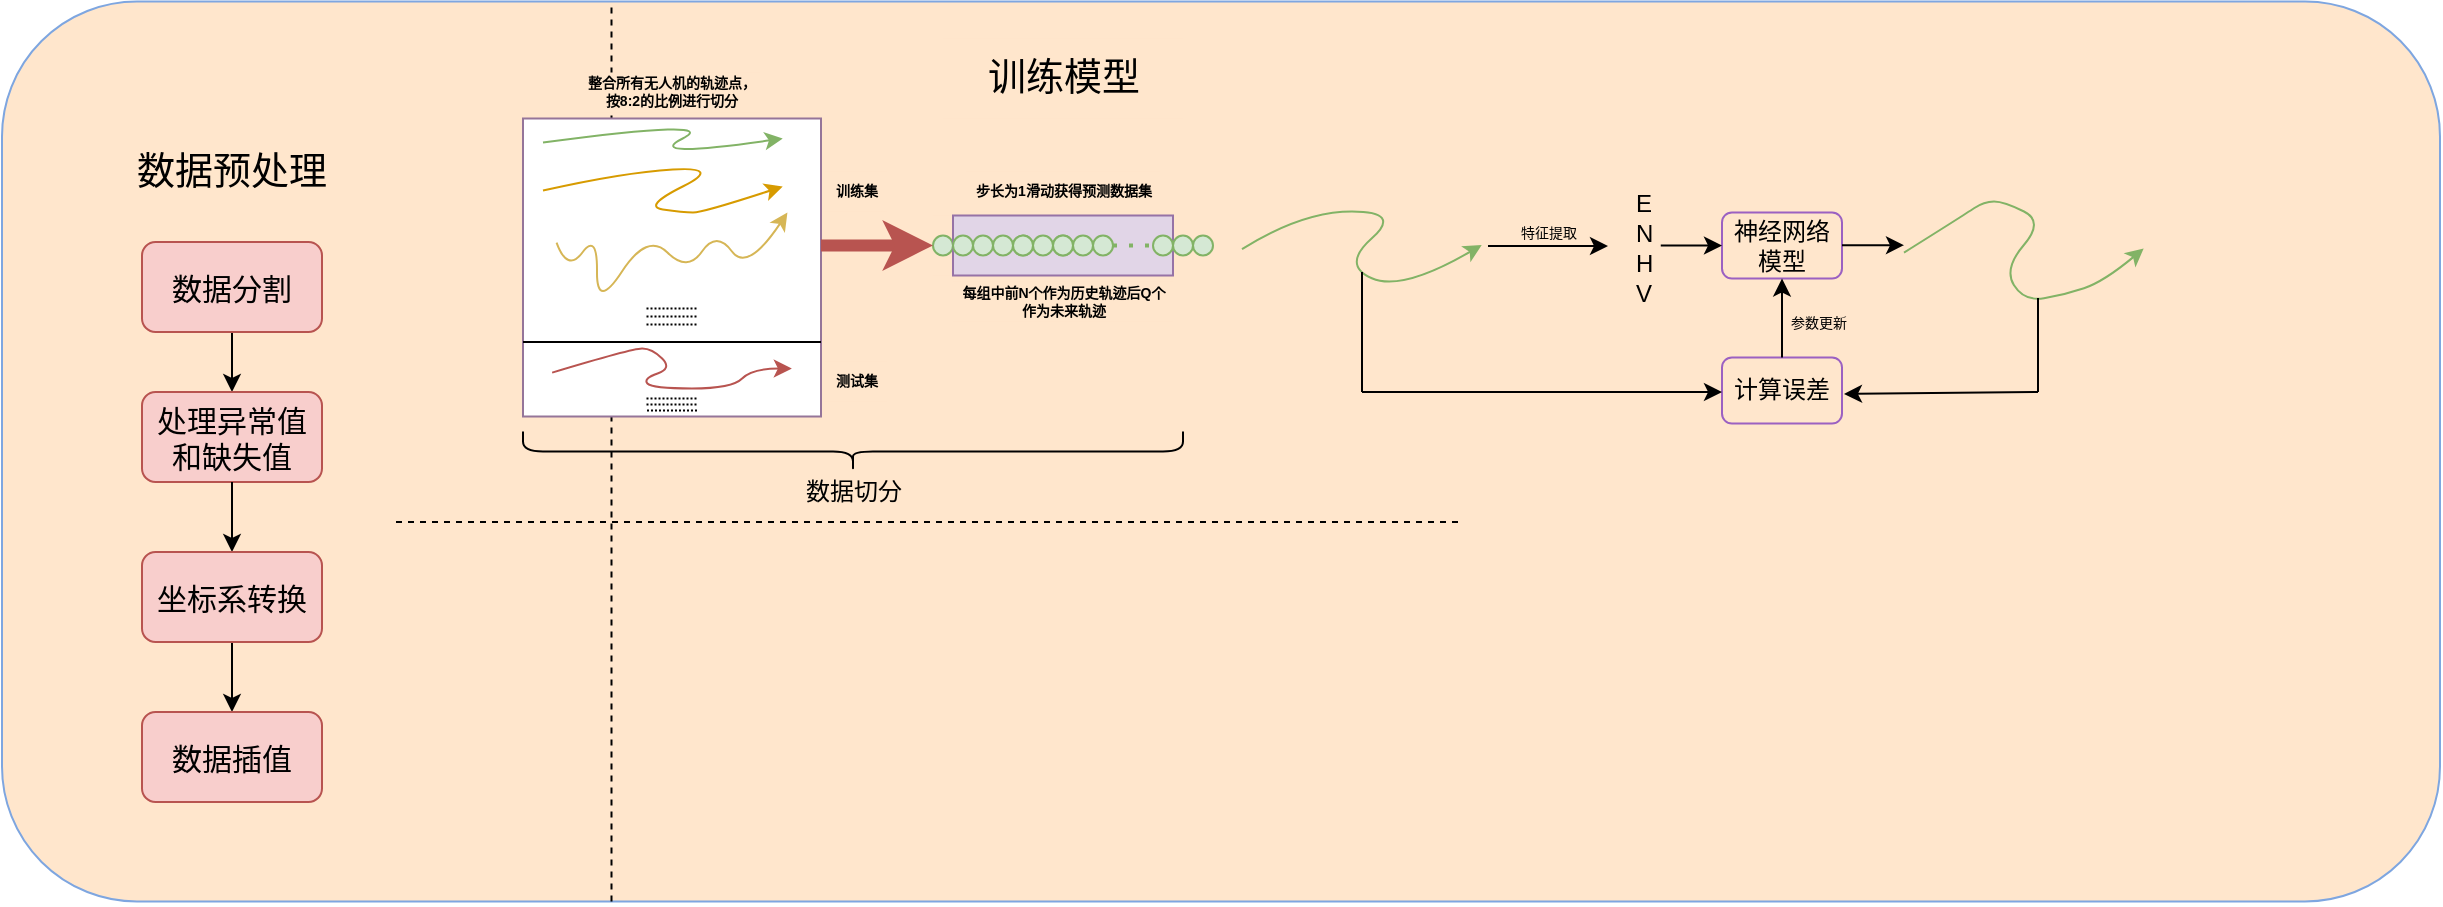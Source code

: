 <mxfile version="28.0.7" pages="2">
  <diagram name="第 1 页" id="22BMKp5eYA45sCbfqpQU">
    <mxGraphModel dx="413" dy="238" grid="1" gridSize="10" guides="1" tooltips="1" connect="1" arrows="1" fold="1" page="1" pageScale="1" pageWidth="827" pageHeight="1169" math="0" shadow="0">
      <root>
        <mxCell id="0" />
        <mxCell id="1" parent="0" />
        <mxCell id="_uqVd6KnnkXhXrc5HQJr-1" value="" style="rounded=1;whiteSpace=wrap;html=1;fillColor=#ffe6cc;strokeColor=#7EA6E0;" parent="1" vertex="1">
          <mxGeometry x="40" y="4.75" width="1219" height="450" as="geometry" />
        </mxCell>
        <mxCell id="_uqVd6KnnkXhXrc5HQJr-2" value="数据预处理" style="rounded=0;whiteSpace=wrap;html=1;strokeColor=none;fillColor=#ffe6cc;fontSize=19;" parent="1" vertex="1">
          <mxGeometry x="95" y="70" width="120" height="40" as="geometry" />
        </mxCell>
        <mxCell id="IYhBpOHOiFUnqWEjY2zH-13" value="" style="edgeStyle=orthogonalEdgeStyle;rounded=0;orthogonalLoop=1;jettySize=auto;html=1;" edge="1" parent="1" source="IYhBpOHOiFUnqWEjY2zH-1" target="IYhBpOHOiFUnqWEjY2zH-11">
          <mxGeometry relative="1" as="geometry" />
        </mxCell>
        <mxCell id="IYhBpOHOiFUnqWEjY2zH-1" value="数据分割" style="rounded=1;whiteSpace=wrap;html=1;fillColor=#f8cecc;strokeColor=#b85450;fontSize=15;" vertex="1" parent="1">
          <mxGeometry x="110" y="125" width="90" height="45" as="geometry" />
        </mxCell>
        <mxCell id="IYhBpOHOiFUnqWEjY2zH-10" value="" style="endArrow=none;dashed=1;html=1;rounded=0;entryX=0.25;entryY=0;entryDx=0;entryDy=0;exitX=0.25;exitY=1;exitDx=0;exitDy=0;" edge="1" parent="1" source="_uqVd6KnnkXhXrc5HQJr-1" target="_uqVd6KnnkXhXrc5HQJr-1">
          <mxGeometry width="50" height="50" relative="1" as="geometry">
            <mxPoint x="260" y="280" as="sourcePoint" />
            <mxPoint x="310" y="230" as="targetPoint" />
          </mxGeometry>
        </mxCell>
        <mxCell id="IYhBpOHOiFUnqWEjY2zH-16" value="" style="edgeStyle=orthogonalEdgeStyle;rounded=0;orthogonalLoop=1;jettySize=auto;html=1;" edge="1" parent="1" source="IYhBpOHOiFUnqWEjY2zH-14" target="IYhBpOHOiFUnqWEjY2zH-15">
          <mxGeometry relative="1" as="geometry" />
        </mxCell>
        <mxCell id="IYhBpOHOiFUnqWEjY2zH-11" value="处理异常值和缺失值" style="rounded=1;whiteSpace=wrap;html=1;fillColor=#f8cecc;strokeColor=#b85450;fontSize=15;" vertex="1" parent="1">
          <mxGeometry x="110" y="200" width="90" height="45" as="geometry" />
        </mxCell>
        <mxCell id="IYhBpOHOiFUnqWEjY2zH-15" value="数据插值" style="rounded=1;whiteSpace=wrap;html=1;fillColor=#f8cecc;strokeColor=#b85450;fontSize=15;" vertex="1" parent="1">
          <mxGeometry x="110" y="360" width="90" height="45" as="geometry" />
        </mxCell>
        <mxCell id="IYhBpOHOiFUnqWEjY2zH-17" value="" style="edgeStyle=orthogonalEdgeStyle;rounded=0;orthogonalLoop=1;jettySize=auto;html=1;" edge="1" parent="1" source="IYhBpOHOiFUnqWEjY2zH-11" target="IYhBpOHOiFUnqWEjY2zH-14">
          <mxGeometry relative="1" as="geometry">
            <mxPoint x="155" y="245" as="sourcePoint" />
            <mxPoint x="155" y="350" as="targetPoint" />
          </mxGeometry>
        </mxCell>
        <mxCell id="IYhBpOHOiFUnqWEjY2zH-14" value="坐标系转换" style="rounded=1;whiteSpace=wrap;html=1;fillColor=#f8cecc;strokeColor=#b85450;fontSize=15;" vertex="1" parent="1">
          <mxGeometry x="110" y="280" width="90" height="45" as="geometry" />
        </mxCell>
        <mxCell id="IYhBpOHOiFUnqWEjY2zH-18" value="" style="endArrow=none;dashed=1;html=1;rounded=0;" edge="1" parent="1">
          <mxGeometry width="50" height="50" relative="1" as="geometry">
            <mxPoint x="237" y="265" as="sourcePoint" />
            <mxPoint x="770" y="265" as="targetPoint" />
          </mxGeometry>
        </mxCell>
        <mxCell id="IYhBpOHOiFUnqWEjY2zH-19" value="训练模型" style="rounded=0;whiteSpace=wrap;html=1;strokeColor=none;fillColor=#ffe6cc;fontSize=19;" vertex="1" parent="1">
          <mxGeometry x="510.5" y="23.25" width="120" height="40" as="geometry" />
        </mxCell>
        <mxCell id="IYhBpOHOiFUnqWEjY2zH-43" value="" style="rounded=0;whiteSpace=wrap;html=1;strokeColor=none;fillColor=#ffe6cc;" vertex="1" parent="1">
          <mxGeometry x="505.5" y="111.75" width="80" height="30" as="geometry" />
        </mxCell>
        <mxCell id="IYhBpOHOiFUnqWEjY2zH-26" value="" style="ellipse;whiteSpace=wrap;html=1;aspect=fixed;fillColor=#d5e8d4;strokeColor=#82b366;" vertex="1" parent="1">
          <mxGeometry x="505.5" y="121.75" width="10" height="10" as="geometry" />
        </mxCell>
        <mxCell id="IYhBpOHOiFUnqWEjY2zH-49" value="" style="rounded=0;whiteSpace=wrap;html=1;strokeColor=#9673a6;fillColor=#e1d5e7;" vertex="1" parent="1">
          <mxGeometry x="515.5" y="111.75" width="110" height="30" as="geometry" />
        </mxCell>
        <mxCell id="IYhBpOHOiFUnqWEjY2zH-27" value="" style="ellipse;whiteSpace=wrap;html=1;aspect=fixed;fillColor=#d5e8d4;strokeColor=#82b366;" vertex="1" parent="1">
          <mxGeometry x="515.5" y="121.75" width="10" height="10" as="geometry" />
        </mxCell>
        <mxCell id="IYhBpOHOiFUnqWEjY2zH-28" value="" style="ellipse;whiteSpace=wrap;html=1;aspect=fixed;fillColor=#d5e8d4;strokeColor=#82b366;" vertex="1" parent="1">
          <mxGeometry x="525.5" y="121.75" width="10" height="10" as="geometry" />
        </mxCell>
        <mxCell id="IYhBpOHOiFUnqWEjY2zH-30" value="" style="ellipse;whiteSpace=wrap;html=1;aspect=fixed;fillColor=#d5e8d4;strokeColor=#82b366;" vertex="1" parent="1">
          <mxGeometry x="535.5" y="121.75" width="10" height="10" as="geometry" />
        </mxCell>
        <mxCell id="IYhBpOHOiFUnqWEjY2zH-31" value="" style="ellipse;whiteSpace=wrap;html=1;aspect=fixed;fillColor=#d5e8d4;strokeColor=#82b366;" vertex="1" parent="1">
          <mxGeometry x="545.5" y="121.75" width="10" height="10" as="geometry" />
        </mxCell>
        <mxCell id="IYhBpOHOiFUnqWEjY2zH-32" value="" style="ellipse;whiteSpace=wrap;html=1;aspect=fixed;fillColor=#d5e8d4;strokeColor=#82b366;" vertex="1" parent="1">
          <mxGeometry x="545.5" y="121.75" width="10" height="10" as="geometry" />
        </mxCell>
        <mxCell id="IYhBpOHOiFUnqWEjY2zH-33" value="" style="ellipse;whiteSpace=wrap;html=1;aspect=fixed;fillColor=#d5e8d4;strokeColor=#82b366;" vertex="1" parent="1">
          <mxGeometry x="555.5" y="121.75" width="10" height="10" as="geometry" />
        </mxCell>
        <mxCell id="IYhBpOHOiFUnqWEjY2zH-34" value="" style="ellipse;whiteSpace=wrap;html=1;aspect=fixed;fillColor=#d5e8d4;strokeColor=#82b366;" vertex="1" parent="1">
          <mxGeometry x="565.5" y="121.75" width="10" height="10" as="geometry" />
        </mxCell>
        <mxCell id="IYhBpOHOiFUnqWEjY2zH-35" value="" style="ellipse;whiteSpace=wrap;html=1;aspect=fixed;fillColor=#d5e8d4;strokeColor=#82b366;" vertex="1" parent="1">
          <mxGeometry x="565.5" y="121.75" width="10" height="10" as="geometry" />
        </mxCell>
        <mxCell id="IYhBpOHOiFUnqWEjY2zH-36" value="" style="ellipse;whiteSpace=wrap;html=1;aspect=fixed;direction=south;fillColor=#d5e8d4;strokeColor=#82b366;" vertex="1" parent="1">
          <mxGeometry x="575.5" y="121.75" width="10" height="10" as="geometry" />
        </mxCell>
        <mxCell id="IYhBpOHOiFUnqWEjY2zH-37" value="" style="ellipse;whiteSpace=wrap;html=1;aspect=fixed;fillColor=#d5e8d4;strokeColor=#82b366;" vertex="1" parent="1">
          <mxGeometry x="585.5" y="121.75" width="10" height="10" as="geometry" />
        </mxCell>
        <mxCell id="IYhBpOHOiFUnqWEjY2zH-52" value="步长为1滑动获得预测数据集" style="rounded=0;whiteSpace=wrap;html=1;fontSize=7;fillColor=#ffe6cc;strokeColor=none;fontStyle=1" vertex="1" parent="1">
          <mxGeometry x="521.75" y="89.75" width="97.5" height="20" as="geometry" />
        </mxCell>
        <mxCell id="IYhBpOHOiFUnqWEjY2zH-38" value="" style="endArrow=none;dashed=1;html=1;dashPattern=1 3;strokeWidth=2;rounded=0;exitX=1;exitY=0.5;exitDx=0;exitDy=0;entryX=0.5;entryY=1;entryDx=0;entryDy=0;fillColor=#d5e8d4;strokeColor=#82b366;" edge="1" parent="1" source="IYhBpOHOiFUnqWEjY2zH-37" target="IYhBpOHOiFUnqWEjY2zH-39">
          <mxGeometry width="50" height="50" relative="1" as="geometry">
            <mxPoint x="615.5" y="151.75" as="sourcePoint" />
            <mxPoint x="665.5" y="101.75" as="targetPoint" />
          </mxGeometry>
        </mxCell>
        <mxCell id="IYhBpOHOiFUnqWEjY2zH-39" value="" style="ellipse;whiteSpace=wrap;html=1;aspect=fixed;direction=south;fillColor=#d5e8d4;strokeColor=#82b366;" vertex="1" parent="1">
          <mxGeometry x="615.5" y="121.75" width="10" height="10" as="geometry" />
        </mxCell>
        <mxCell id="IYhBpOHOiFUnqWEjY2zH-40" value="" style="ellipse;whiteSpace=wrap;html=1;aspect=fixed;direction=south;fillColor=#d5e8d4;strokeColor=#82b366;" vertex="1" parent="1">
          <mxGeometry x="625.5" y="121.75" width="10" height="10" as="geometry" />
        </mxCell>
        <mxCell id="IYhBpOHOiFUnqWEjY2zH-41" value="" style="ellipse;whiteSpace=wrap;html=1;aspect=fixed;direction=south;fillColor=#d5e8d4;strokeColor=#82b366;" vertex="1" parent="1">
          <mxGeometry x="635.5" y="121.75" width="10" height="10" as="geometry" />
        </mxCell>
        <mxCell id="IYhBpOHOiFUnqWEjY2zH-53" value="每组中前N个作为历史轨迹后Q个作为未来轨迹" style="rounded=0;whiteSpace=wrap;html=1;fontSize=7;fillColor=#ffe6cc;strokeColor=none;fontStyle=1" vertex="1" parent="1">
          <mxGeometry x="515.5" y="144.75" width="110" height="20" as="geometry" />
        </mxCell>
        <mxCell id="IYhBpOHOiFUnqWEjY2zH-57" value="" style="whiteSpace=wrap;html=1;aspect=fixed;strokeColor=light-dark(#957599, #EDEDED);" vertex="1" parent="1">
          <mxGeometry x="300.5" y="63.25" width="149" height="149" as="geometry" />
        </mxCell>
        <mxCell id="IYhBpOHOiFUnqWEjY2zH-59" value="整合所有无人机的轨迹点，按8:2的比例进行切分" style="rounded=0;whiteSpace=wrap;html=1;fontSize=7;fillColor=#ffe6cc;strokeColor=none;fontStyle=1" vertex="1" parent="1">
          <mxGeometry x="331" y="40.25" width="88" height="20" as="geometry" />
        </mxCell>
        <mxCell id="IYhBpOHOiFUnqWEjY2zH-61" value="" style="curved=1;endArrow=classic;html=1;rounded=0;exitX=0.001;exitY=0.148;exitDx=0;exitDy=0;exitPerimeter=0;fillColor=#d5e8d4;strokeColor=#82b366;" edge="1" parent="1">
          <mxGeometry width="50" height="50" relative="1" as="geometry">
            <mxPoint x="310.499" y="75.302" as="sourcePoint" />
            <mxPoint x="430.35" y="73.25" as="targetPoint" />
            <Array as="points">
              <mxPoint x="400.35" y="63.25" />
              <mxPoint x="360.35" y="83.25" />
            </Array>
          </mxGeometry>
        </mxCell>
        <mxCell id="IYhBpOHOiFUnqWEjY2zH-62" value="" style="curved=1;endArrow=classic;html=1;rounded=0;exitX=0.001;exitY=0.148;exitDx=0;exitDy=0;exitPerimeter=0;fillColor=#ffe6cc;strokeColor=#d79b00;" edge="1" parent="1">
          <mxGeometry width="50" height="50" relative="1" as="geometry">
            <mxPoint x="310.5" y="99.302" as="sourcePoint" />
            <mxPoint x="430.351" y="97.25" as="targetPoint" />
            <Array as="points">
              <mxPoint x="350.5" y="90.25" />
              <mxPoint x="400.351" y="87.25" />
              <mxPoint x="360.351" y="107.25" />
              <mxPoint x="380.5" y="110.25" />
              <mxPoint x="390.5" y="110.25" />
            </Array>
          </mxGeometry>
        </mxCell>
        <mxCell id="IYhBpOHOiFUnqWEjY2zH-63" value="" style="curved=1;endArrow=classic;html=1;rounded=0;exitX=0.001;exitY=0.148;exitDx=0;exitDy=0;exitPerimeter=0;fillColor=#fff2cc;strokeColor=#d6b656;" edge="1" parent="1">
          <mxGeometry width="50" height="50" relative="1" as="geometry">
            <mxPoint x="317.28" y="125.302" as="sourcePoint" />
            <mxPoint x="432.71" y="110.25" as="targetPoint" />
            <Array as="points">
              <mxPoint x="322.71" y="140.25" />
              <mxPoint x="337.71" y="120.25" />
              <mxPoint x="337.28" y="159.25" />
              <mxPoint x="362.71" y="120.25" />
              <mxPoint x="382.71" y="140.25" />
              <mxPoint x="397.28" y="119.25" />
              <mxPoint x="412.71" y="140.25" />
              <mxPoint x="432.71" y="110.25" />
            </Array>
          </mxGeometry>
        </mxCell>
        <mxCell id="IYhBpOHOiFUnqWEjY2zH-64" value="" style="endArrow=none;html=1;rounded=0;exitX=0;exitY=0.75;exitDx=0;exitDy=0;entryX=1;entryY=0.75;entryDx=0;entryDy=0;" edge="1" parent="1" source="IYhBpOHOiFUnqWEjY2zH-57" target="IYhBpOHOiFUnqWEjY2zH-57">
          <mxGeometry width="50" height="50" relative="1" as="geometry">
            <mxPoint x="340.5" y="193.25" as="sourcePoint" />
            <mxPoint x="390.5" y="143.25" as="targetPoint" />
          </mxGeometry>
        </mxCell>
        <mxCell id="IYhBpOHOiFUnqWEjY2zH-66" value="" style="endArrow=none;dashed=1;html=1;rounded=0;dashPattern=1 1;" edge="1" parent="1">
          <mxGeometry width="50" height="50" relative="1" as="geometry">
            <mxPoint x="362.25" y="158.25" as="sourcePoint" />
            <mxPoint x="387.75" y="158.25" as="targetPoint" />
          </mxGeometry>
        </mxCell>
        <mxCell id="IYhBpOHOiFUnqWEjY2zH-69" value="" style="endArrow=none;dashed=1;html=1;rounded=0;dashPattern=1 1;" edge="1" parent="1">
          <mxGeometry width="50" height="50" relative="1" as="geometry">
            <mxPoint x="362.25" y="166.25" as="sourcePoint" />
            <mxPoint x="387.75" y="166.25" as="targetPoint" />
          </mxGeometry>
        </mxCell>
        <mxCell id="IYhBpOHOiFUnqWEjY2zH-70" value="" style="endArrow=none;dashed=1;html=1;rounded=0;dashPattern=1 1;" edge="1" parent="1">
          <mxGeometry width="50" height="50" relative="1" as="geometry">
            <mxPoint x="362.25" y="162.25" as="sourcePoint" />
            <mxPoint x="387.75" y="162.25" as="targetPoint" />
          </mxGeometry>
        </mxCell>
        <mxCell id="IYhBpOHOiFUnqWEjY2zH-71" value="" style="curved=1;endArrow=classic;html=1;rounded=0;exitX=0.001;exitY=0.148;exitDx=0;exitDy=0;exitPerimeter=0;fillColor=#f8cecc;strokeColor=#b85450;" edge="1" parent="1">
          <mxGeometry width="50" height="50" relative="1" as="geometry">
            <mxPoint x="315.07" y="190.302" as="sourcePoint" />
            <mxPoint x="434.921" y="188.25" as="targetPoint" />
            <Array as="points">
              <mxPoint x="355.07" y="178.25" />
              <mxPoint x="365.07" y="178.25" />
              <mxPoint x="375.07" y="188.25" />
              <mxPoint x="360.5" y="193.25" />
              <mxPoint x="364.921" y="198.25" />
              <mxPoint x="405.07" y="198.25" />
              <mxPoint x="415.07" y="188.25" />
            </Array>
          </mxGeometry>
        </mxCell>
        <mxCell id="IYhBpOHOiFUnqWEjY2zH-72" value="" style="endArrow=none;dashed=1;html=1;rounded=0;dashPattern=1 1;" edge="1" parent="1">
          <mxGeometry width="50" height="50" relative="1" as="geometry">
            <mxPoint x="362.25" y="203.25" as="sourcePoint" />
            <mxPoint x="387.75" y="203.25" as="targetPoint" />
          </mxGeometry>
        </mxCell>
        <mxCell id="IYhBpOHOiFUnqWEjY2zH-73" value="" style="endArrow=none;dashed=1;html=1;rounded=0;dashPattern=1 1;" edge="1" parent="1">
          <mxGeometry width="50" height="50" relative="1" as="geometry">
            <mxPoint x="362.25" y="206.25" as="sourcePoint" />
            <mxPoint x="387.75" y="206.25" as="targetPoint" />
          </mxGeometry>
        </mxCell>
        <mxCell id="IYhBpOHOiFUnqWEjY2zH-74" value="" style="endArrow=none;dashed=1;html=1;rounded=0;dashPattern=1 1;" edge="1" parent="1">
          <mxGeometry width="50" height="50" relative="1" as="geometry">
            <mxPoint x="362.5" y="209.25" as="sourcePoint" />
            <mxPoint x="388" y="209.25" as="targetPoint" />
          </mxGeometry>
        </mxCell>
        <mxCell id="IYhBpOHOiFUnqWEjY2zH-77" value="" style="endArrow=classic;html=1;rounded=0;strokeWidth=6;entryX=0;entryY=0.5;entryDx=0;entryDy=0;curved=0;fillColor=#f8cecc;strokeColor=#b85450;" edge="1" parent="1">
          <mxGeometry width="50" height="50" relative="1" as="geometry">
            <mxPoint x="449.5" y="126.75" as="sourcePoint" />
            <mxPoint x="505.5" y="126.75" as="targetPoint" />
          </mxGeometry>
        </mxCell>
        <mxCell id="IYhBpOHOiFUnqWEjY2zH-78" value="训练集" style="rounded=0;whiteSpace=wrap;html=1;fontSize=7;fillColor=#ffe6cc;strokeColor=none;fontStyle=1" vertex="1" parent="1">
          <mxGeometry x="451.5" y="89.75" width="31" height="20" as="geometry" />
        </mxCell>
        <mxCell id="IYhBpOHOiFUnqWEjY2zH-79" value="测试集" style="rounded=0;whiteSpace=wrap;html=1;fontSize=7;fillColor=#ffe6cc;strokeColor=none;fontStyle=1" vertex="1" parent="1">
          <mxGeometry x="451.5" y="184.75" width="31" height="20" as="geometry" />
        </mxCell>
        <mxCell id="IYhBpOHOiFUnqWEjY2zH-80" value="" style="shape=table;startSize=0;container=1;collapsible=0;childLayout=tableLayout;fontSize=11;fillColor=none;strokeColor=none;" vertex="1" parent="1">
          <mxGeometry x="850" y="96.75" width="60" height="60" as="geometry" />
        </mxCell>
        <mxCell id="IYhBpOHOiFUnqWEjY2zH-81" value="" style="shape=tableRow;horizontal=0;startSize=0;swimlaneHead=0;swimlaneBody=0;strokeColor=inherit;top=0;left=0;bottom=0;right=0;collapsible=0;dropTarget=0;fillColor=none;points=[[0,0.5],[1,0.5]];portConstraint=eastwest;fontSize=16;" vertex="1" parent="IYhBpOHOiFUnqWEjY2zH-80">
          <mxGeometry width="60" height="15" as="geometry" />
        </mxCell>
        <mxCell id="IYhBpOHOiFUnqWEjY2zH-82" value="E" style="shape=partialRectangle;html=1;whiteSpace=wrap;connectable=0;strokeColor=inherit;overflow=hidden;fillColor=none;top=0;left=0;bottom=0;right=0;pointerEvents=1;fontSize=12;align=left;spacingLeft=5;" vertex="1" parent="IYhBpOHOiFUnqWEjY2zH-81">
          <mxGeometry width="60" height="15" as="geometry">
            <mxRectangle width="60" height="15" as="alternateBounds" />
          </mxGeometry>
        </mxCell>
        <mxCell id="IYhBpOHOiFUnqWEjY2zH-83" value="" style="shape=tableRow;horizontal=0;startSize=0;swimlaneHead=0;swimlaneBody=0;strokeColor=inherit;top=0;left=0;bottom=0;right=0;collapsible=0;dropTarget=0;fillColor=none;points=[[0,0.5],[1,0.5]];portConstraint=eastwest;fontSize=16;" vertex="1" parent="IYhBpOHOiFUnqWEjY2zH-80">
          <mxGeometry y="15" width="60" height="15" as="geometry" />
        </mxCell>
        <mxCell id="IYhBpOHOiFUnqWEjY2zH-84" value="N" style="shape=partialRectangle;html=1;whiteSpace=wrap;connectable=0;strokeColor=inherit;overflow=hidden;fillColor=none;top=0;left=0;bottom=0;right=0;pointerEvents=1;fontSize=12;align=left;spacingLeft=5;" vertex="1" parent="IYhBpOHOiFUnqWEjY2zH-83">
          <mxGeometry width="60" height="15" as="geometry">
            <mxRectangle width="60" height="15" as="alternateBounds" />
          </mxGeometry>
        </mxCell>
        <mxCell id="IYhBpOHOiFUnqWEjY2zH-85" value="" style="shape=tableRow;horizontal=0;startSize=0;swimlaneHead=0;swimlaneBody=0;strokeColor=inherit;top=0;left=0;bottom=0;right=0;collapsible=0;dropTarget=0;fillColor=none;points=[[0,0.5],[1,0.5]];portConstraint=eastwest;fontSize=16;" vertex="1" parent="IYhBpOHOiFUnqWEjY2zH-80">
          <mxGeometry y="30" width="60" height="15" as="geometry" />
        </mxCell>
        <mxCell id="IYhBpOHOiFUnqWEjY2zH-86" value="H" style="shape=partialRectangle;html=1;whiteSpace=wrap;connectable=0;strokeColor=inherit;overflow=hidden;fillColor=none;top=0;left=0;bottom=0;right=0;pointerEvents=1;fontSize=12;align=left;spacingLeft=5;" vertex="1" parent="IYhBpOHOiFUnqWEjY2zH-85">
          <mxGeometry width="60" height="15" as="geometry">
            <mxRectangle width="60" height="15" as="alternateBounds" />
          </mxGeometry>
        </mxCell>
        <mxCell id="IYhBpOHOiFUnqWEjY2zH-87" style="shape=tableRow;horizontal=0;startSize=0;swimlaneHead=0;swimlaneBody=0;strokeColor=inherit;top=0;left=0;bottom=0;right=0;collapsible=0;dropTarget=0;fillColor=none;points=[[0,0.5],[1,0.5]];portConstraint=eastwest;fontSize=16;" vertex="1" parent="IYhBpOHOiFUnqWEjY2zH-80">
          <mxGeometry y="45" width="60" height="15" as="geometry" />
        </mxCell>
        <mxCell id="IYhBpOHOiFUnqWEjY2zH-88" value="V" style="shape=partialRectangle;html=1;whiteSpace=wrap;connectable=0;strokeColor=inherit;overflow=hidden;fillColor=none;top=0;left=0;bottom=0;right=0;pointerEvents=1;fontSize=12;align=left;spacingLeft=5;" vertex="1" parent="IYhBpOHOiFUnqWEjY2zH-87">
          <mxGeometry width="60" height="15" as="geometry">
            <mxRectangle width="60" height="15" as="alternateBounds" />
          </mxGeometry>
        </mxCell>
        <mxCell id="IYhBpOHOiFUnqWEjY2zH-90" value="" style="shape=curlyBracket;whiteSpace=wrap;html=1;rounded=1;labelPosition=left;verticalLabelPosition=middle;align=right;verticalAlign=middle;direction=north;" vertex="1" parent="1">
          <mxGeometry x="300.5" y="219.75" width="330" height="20" as="geometry" />
        </mxCell>
        <mxCell id="IYhBpOHOiFUnqWEjY2zH-93" value="数据切分" style="rounded=0;whiteSpace=wrap;html=1;strokeColor=none;fillColor=#ffe6cc;fontSize=12;" vertex="1" parent="1">
          <mxGeometry x="425.5" y="250" width="80" as="geometry" />
        </mxCell>
        <mxCell id="IYhBpOHOiFUnqWEjY2zH-94" value="" style="curved=1;endArrow=classic;html=1;rounded=0;exitX=0.001;exitY=0.148;exitDx=0;exitDy=0;exitPerimeter=0;fillColor=#d5e8d4;strokeColor=#82b366;" edge="1" parent="1">
          <mxGeometry width="50" height="50" relative="1" as="geometry">
            <mxPoint x="660" y="128.552" as="sourcePoint" />
            <mxPoint x="779.851" y="126.5" as="targetPoint" />
            <Array as="points">
              <mxPoint x="690" y="109.75" />
              <mxPoint x="740" y="109.75" />
              <mxPoint x="709.851" y="136.5" />
              <mxPoint x="740" y="149.75" />
            </Array>
          </mxGeometry>
        </mxCell>
        <mxCell id="IYhBpOHOiFUnqWEjY2zH-95" value="" style="endArrow=classic;html=1;rounded=0;" edge="1" parent="1">
          <mxGeometry relative="1" as="geometry">
            <mxPoint x="783" y="127" as="sourcePoint" />
            <mxPoint x="843" y="127" as="targetPoint" />
          </mxGeometry>
        </mxCell>
        <mxCell id="IYhBpOHOiFUnqWEjY2zH-96" value="特征提取" style="edgeLabel;resizable=0;html=1;;align=center;verticalAlign=middle;fontSize=7;labelBackgroundColor=none;" connectable="0" vertex="1" parent="IYhBpOHOiFUnqWEjY2zH-95">
          <mxGeometry relative="1" as="geometry">
            <mxPoint y="-6" as="offset" />
          </mxGeometry>
        </mxCell>
        <mxCell id="IYhBpOHOiFUnqWEjY2zH-97" value="神经网络模型" style="rounded=1;whiteSpace=wrap;html=1;fillColor=#ffe6cc;strokeColor=light-dark(#9b61c2, #996500);" vertex="1" parent="1">
          <mxGeometry x="900" y="110.25" width="60" height="33" as="geometry" />
        </mxCell>
        <mxCell id="IYhBpOHOiFUnqWEjY2zH-98" value="" style="endArrow=classic;html=1;rounded=0;entryX=0;entryY=0.5;entryDx=0;entryDy=0;exitX=0.323;exitY=0.001;exitDx=0;exitDy=0;exitPerimeter=0;" edge="1" parent="1" source="IYhBpOHOiFUnqWEjY2zH-85" target="IYhBpOHOiFUnqWEjY2zH-97">
          <mxGeometry width="50" height="50" relative="1" as="geometry">
            <mxPoint x="930" y="220" as="sourcePoint" />
            <mxPoint x="980" y="170" as="targetPoint" />
          </mxGeometry>
        </mxCell>
        <mxCell id="IYhBpOHOiFUnqWEjY2zH-99" value="" style="curved=1;endArrow=classic;html=1;rounded=0;exitX=0.001;exitY=0.148;exitDx=0;exitDy=0;exitPerimeter=0;fillColor=#d5e8d4;strokeColor=#82b366;" edge="1" parent="1">
          <mxGeometry width="50" height="50" relative="1" as="geometry">
            <mxPoint x="991" y="130.302" as="sourcePoint" />
            <mxPoint x="1110.851" y="128.25" as="targetPoint" />
            <Array as="points">
              <mxPoint x="1021" y="111.5" />
              <mxPoint x="1031" y="104.75" />
              <mxPoint x="1041" y="104.75" />
              <mxPoint x="1061" y="114.75" />
              <mxPoint x="1040.851" y="138.25" />
              <mxPoint x="1051" y="154.75" />
              <mxPoint x="1071" y="151.5" />
              <mxPoint x="1091" y="144.75" />
            </Array>
          </mxGeometry>
        </mxCell>
        <mxCell id="IYhBpOHOiFUnqWEjY2zH-102" value="" style="endArrow=classic;html=1;rounded=0;entryX=0;entryY=0.5;entryDx=0;entryDy=0;exitX=0.323;exitY=0.001;exitDx=0;exitDy=0;exitPerimeter=0;" edge="1" parent="1">
          <mxGeometry width="50" height="50" relative="1" as="geometry">
            <mxPoint x="960" y="126.61" as="sourcePoint" />
            <mxPoint x="991" y="126.61" as="targetPoint" />
          </mxGeometry>
        </mxCell>
        <mxCell id="YXFsQEXlU3DzgxvQB72V-2" value="" style="endArrow=none;html=1;rounded=0;edgeStyle=orthogonalEdgeStyle;" edge="1" parent="1">
          <mxGeometry width="50" height="50" relative="1" as="geometry">
            <mxPoint x="720" y="200" as="sourcePoint" />
            <mxPoint x="720" y="140" as="targetPoint" />
          </mxGeometry>
        </mxCell>
        <mxCell id="YXFsQEXlU3DzgxvQB72V-5" value="计算误差" style="rounded=1;whiteSpace=wrap;html=1;fillColor=#ffe6cc;strokeColor=light-dark(#9b61c2, #996500);" vertex="1" parent="1">
          <mxGeometry x="900" y="182.75" width="60" height="33" as="geometry" />
        </mxCell>
        <mxCell id="YXFsQEXlU3DzgxvQB72V-6" value="" style="endArrow=classic;html=1;rounded=0;" edge="1" parent="1">
          <mxGeometry width="50" height="50" relative="1" as="geometry">
            <mxPoint x="720" y="200" as="sourcePoint" />
            <mxPoint x="900" y="200" as="targetPoint" />
          </mxGeometry>
        </mxCell>
        <mxCell id="YXFsQEXlU3DzgxvQB72V-7" value="" style="endArrow=none;html=1;rounded=0;edgeStyle=orthogonalEdgeStyle;" edge="1" parent="1">
          <mxGeometry width="50" height="50" relative="1" as="geometry">
            <mxPoint x="1058" y="200" as="sourcePoint" />
            <mxPoint x="1058" y="153" as="targetPoint" />
          </mxGeometry>
        </mxCell>
        <mxCell id="YXFsQEXlU3DzgxvQB72V-11" value="" style="endArrow=classic;html=1;rounded=0;entryX=1;entryY=0.5;entryDx=0;entryDy=0;" edge="1" parent="1">
          <mxGeometry width="50" height="50" relative="1" as="geometry">
            <mxPoint x="1058" y="200" as="sourcePoint" />
            <mxPoint x="961" y="201" as="targetPoint" />
          </mxGeometry>
        </mxCell>
        <mxCell id="YXFsQEXlU3DzgxvQB72V-12" value="" style="endArrow=classic;html=1;rounded=0;entryX=0.5;entryY=1;entryDx=0;entryDy=0;exitX=0.5;exitY=0;exitDx=0;exitDy=0;" edge="1" parent="1" source="YXFsQEXlU3DzgxvQB72V-5" target="IYhBpOHOiFUnqWEjY2zH-97">
          <mxGeometry width="50" height="50" relative="1" as="geometry">
            <mxPoint x="850" y="330" as="sourcePoint" />
            <mxPoint x="900" y="280" as="targetPoint" />
          </mxGeometry>
        </mxCell>
        <mxCell id="YXFsQEXlU3DzgxvQB72V-13" value="参数更新" style="edgeLabel;resizable=0;html=1;;align=center;verticalAlign=middle;fontSize=7;labelBackgroundColor=none;" connectable="0" vertex="1" parent="1">
          <mxGeometry x="948" y="165.75" as="geometry" />
        </mxCell>
      </root>
    </mxGraphModel>
  </diagram>
  <diagram id="chjYJfPr6kOcNZBsTTgN" name="第 2 页">
    <mxGraphModel grid="1" page="1" gridSize="10" guides="1" tooltips="1" connect="1" arrows="1" fold="1" pageScale="1" pageWidth="827" pageHeight="1169" math="0" shadow="0">
      <root>
        <mxCell id="0" />
        <mxCell id="1" parent="0" />
      </root>
    </mxGraphModel>
  </diagram>
</mxfile>
